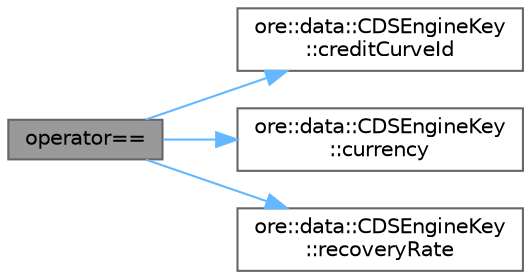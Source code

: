 digraph "operator=="
{
 // INTERACTIVE_SVG=YES
 // LATEX_PDF_SIZE
  bgcolor="transparent";
  edge [fontname=Helvetica,fontsize=10,labelfontname=Helvetica,labelfontsize=10];
  node [fontname=Helvetica,fontsize=10,shape=box,height=0.2,width=0.4];
  rankdir="LR";
  Node1 [label="operator==",height=0.2,width=0.4,color="gray40", fillcolor="grey60", style="filled", fontcolor="black",tooltip=" "];
  Node1 -> Node2 [color="steelblue1",style="solid"];
  Node2 [label="ore::data::CDSEngineKey\l::creditCurveId",height=0.2,width=0.4,color="grey40", fillcolor="white", style="filled",URL="$classore_1_1data_1_1_c_d_s_engine_key.html#a661612384863e4c5a2d76ee4a1ab5e3a",tooltip="Return the credit curve Id."];
  Node1 -> Node3 [color="steelblue1",style="solid"];
  Node3 [label="ore::data::CDSEngineKey\l::currency",height=0.2,width=0.4,color="grey40", fillcolor="white", style="filled",URL="$classore_1_1data_1_1_c_d_s_engine_key.html#ac208c70541500147e472113c0758a265",tooltip="Return the currency."];
  Node1 -> Node4 [color="steelblue1",style="solid"];
  Node4 [label="ore::data::CDSEngineKey\l::recoveryRate",height=0.2,width=0.4,color="grey40", fillcolor="white", style="filled",URL="$classore_1_1data_1_1_c_d_s_engine_key.html#a51eae4b49ae909bb92c32e04776a4a49",tooltip="Return the recovery rate if it is set, otherwise Null<Real>()"];
}
